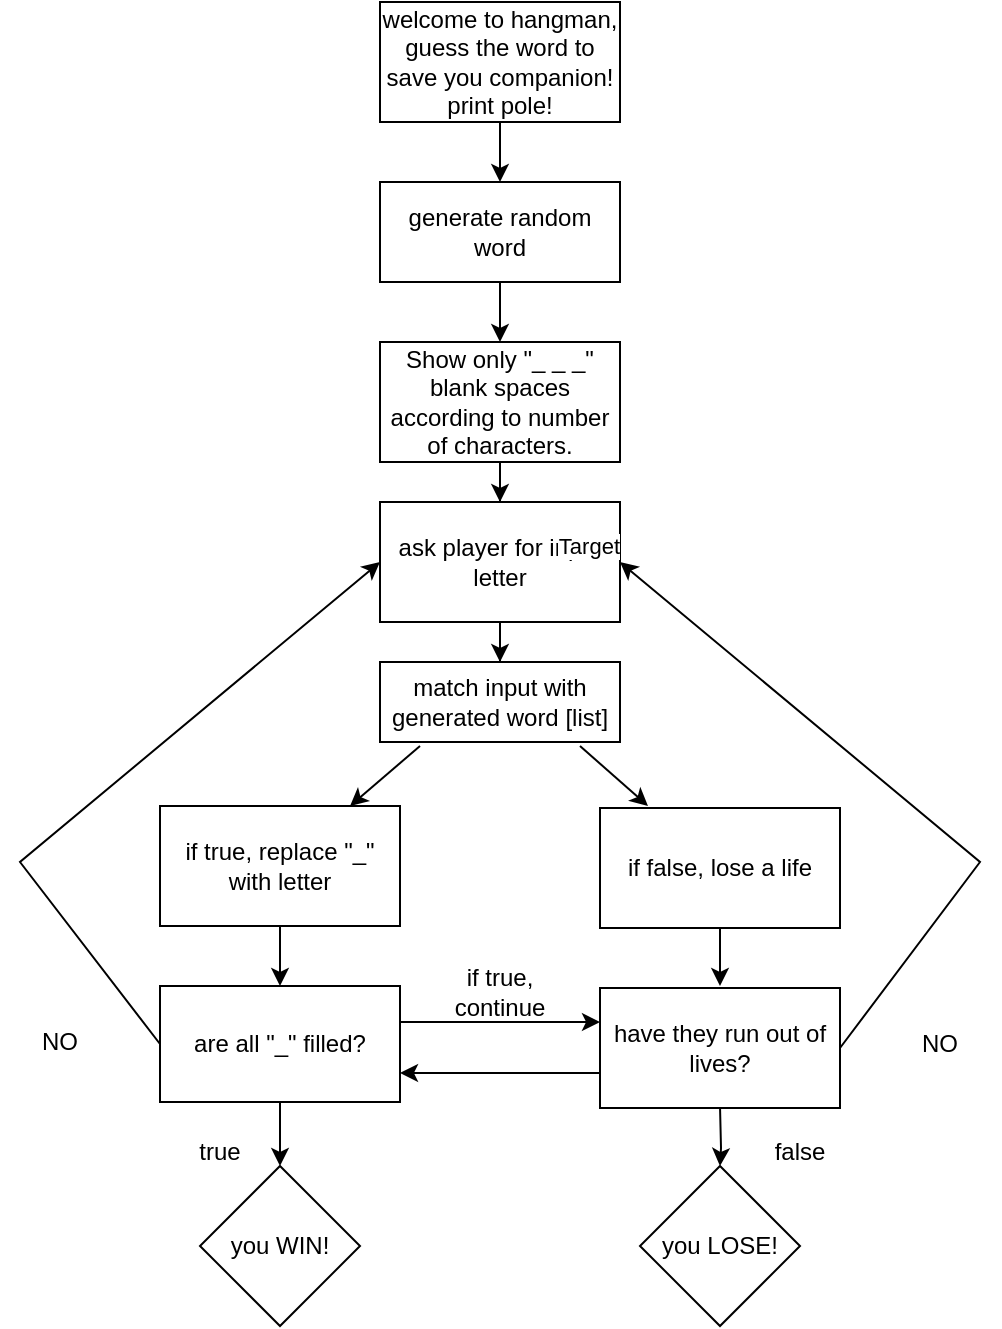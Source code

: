 <mxfile version="16.6.1" type="device"><diagram id="0dRuMY8lBRrED3h2xD8h" name="Page-1"><mxGraphModel dx="1422" dy="762" grid="1" gridSize="10" guides="1" tooltips="1" connect="1" arrows="1" fold="1" page="1" pageScale="1" pageWidth="850" pageHeight="1100" math="0" shadow="0"><root><mxCell id="0"/><mxCell id="1" parent="0"/><mxCell id="yjoX2AYXrkNR0gyMz1S--2" style="edgeStyle=orthogonalEdgeStyle;rounded=0;orthogonalLoop=1;jettySize=auto;html=1;" edge="1" parent="1" source="yjoX2AYXrkNR0gyMz1S--1"><mxGeometry relative="1" as="geometry"><mxPoint x="400" y="120" as="targetPoint"/></mxGeometry></mxCell><mxCell id="yjoX2AYXrkNR0gyMz1S--1" value="welcome to hangman, guess the word to save you companion! print pole!" style="rounded=0;whiteSpace=wrap;html=1;" vertex="1" parent="1"><mxGeometry x="340" y="30" width="120" height="60" as="geometry"/></mxCell><mxCell id="yjoX2AYXrkNR0gyMz1S--5" value="" style="edgeStyle=orthogonalEdgeStyle;rounded=0;orthogonalLoop=1;jettySize=auto;html=1;" edge="1" parent="1" source="yjoX2AYXrkNR0gyMz1S--3" target="yjoX2AYXrkNR0gyMz1S--4"><mxGeometry relative="1" as="geometry"/></mxCell><mxCell id="yjoX2AYXrkNR0gyMz1S--3" value="generate random word" style="rounded=0;whiteSpace=wrap;html=1;" vertex="1" parent="1"><mxGeometry x="340" y="120" width="120" height="50" as="geometry"/></mxCell><mxCell id="yjoX2AYXrkNR0gyMz1S--7" value="" style="edgeStyle=orthogonalEdgeStyle;rounded=0;orthogonalLoop=1;jettySize=auto;html=1;" edge="1" parent="1" source="yjoX2AYXrkNR0gyMz1S--4" target="yjoX2AYXrkNR0gyMz1S--6"><mxGeometry relative="1" as="geometry"/></mxCell><mxCell id="yjoX2AYXrkNR0gyMz1S--4" value="Show only &quot;_ _ _&quot; blank spaces according to number of characters." style="whiteSpace=wrap;html=1;rounded=0;" vertex="1" parent="1"><mxGeometry x="340" y="200" width="120" height="60" as="geometry"/></mxCell><mxCell id="yjoX2AYXrkNR0gyMz1S--9" value="" style="edgeStyle=orthogonalEdgeStyle;rounded=0;orthogonalLoop=1;jettySize=auto;html=1;" edge="1" parent="1" source="yjoX2AYXrkNR0gyMz1S--6" target="yjoX2AYXrkNR0gyMz1S--8"><mxGeometry relative="1" as="geometry"/></mxCell><mxCell id="yjoX2AYXrkNR0gyMz1S--6" value="ask player for input letter" style="whiteSpace=wrap;html=1;rounded=0;" vertex="1" parent="1"><mxGeometry x="340" y="280" width="120" height="60" as="geometry"/></mxCell><mxCell id="yjoX2AYXrkNR0gyMz1S--8" value="match input with generated word [list]" style="whiteSpace=wrap;html=1;rounded=0;" vertex="1" parent="1"><mxGeometry x="340" y="360" width="120" height="40" as="geometry"/></mxCell><mxCell id="yjoX2AYXrkNR0gyMz1S--10" value="" style="endArrow=classic;html=1;rounded=0;entryX=0.2;entryY=0;entryDx=0;entryDy=0;entryPerimeter=0;" edge="1" parent="1"><mxGeometry width="50" height="50" relative="1" as="geometry"><mxPoint x="440" y="402" as="sourcePoint"/><mxPoint x="474" y="432" as="targetPoint"/></mxGeometry></mxCell><mxCell id="yjoX2AYXrkNR0gyMz1S--12" value="" style="endArrow=classic;html=1;rounded=0;" edge="1" parent="1" target="yjoX2AYXrkNR0gyMz1S--13"><mxGeometry width="50" height="50" relative="1" as="geometry"><mxPoint x="360" y="402" as="sourcePoint"/><mxPoint x="320" y="372" as="targetPoint"/></mxGeometry></mxCell><mxCell id="yjoX2AYXrkNR0gyMz1S--18" value="" style="edgeStyle=orthogonalEdgeStyle;rounded=0;orthogonalLoop=1;jettySize=auto;html=1;" edge="1" parent="1" source="yjoX2AYXrkNR0gyMz1S--13" target="yjoX2AYXrkNR0gyMz1S--17"><mxGeometry relative="1" as="geometry"/></mxCell><mxCell id="yjoX2AYXrkNR0gyMz1S--13" value="if true, replace &quot;_&quot; with letter" style="rounded=0;whiteSpace=wrap;html=1;" vertex="1" parent="1"><mxGeometry x="230" y="432" width="120" height="60" as="geometry"/></mxCell><mxCell id="yjoX2AYXrkNR0gyMz1S--22" value="" style="edgeStyle=orthogonalEdgeStyle;rounded=0;orthogonalLoop=1;jettySize=auto;html=1;" edge="1" parent="1"><mxGeometry relative="1" as="geometry"><mxPoint x="510" y="492" as="sourcePoint"/><mxPoint x="510" y="522" as="targetPoint"/></mxGeometry></mxCell><mxCell id="yjoX2AYXrkNR0gyMz1S--14" value="if false, lose a life" style="rounded=0;whiteSpace=wrap;html=1;" vertex="1" parent="1"><mxGeometry x="450" y="433" width="120" height="60" as="geometry"/></mxCell><mxCell id="yjoX2AYXrkNR0gyMz1S--20" value="" style="edgeStyle=orthogonalEdgeStyle;rounded=0;orthogonalLoop=1;jettySize=auto;html=1;" edge="1" parent="1" source="yjoX2AYXrkNR0gyMz1S--17" target="yjoX2AYXrkNR0gyMz1S--19"><mxGeometry relative="1" as="geometry"/></mxCell><mxCell id="yjoX2AYXrkNR0gyMz1S--43" value="" style="edgeStyle=orthogonalEdgeStyle;rounded=0;orthogonalLoop=1;jettySize=auto;html=1;" edge="1" parent="1" source="yjoX2AYXrkNR0gyMz1S--17" target="yjoX2AYXrkNR0gyMz1S--21"><mxGeometry relative="1" as="geometry"><Array as="points"><mxPoint x="420" y="540"/><mxPoint x="420" y="540"/></Array></mxGeometry></mxCell><mxCell id="yjoX2AYXrkNR0gyMz1S--17" value="are all &quot;_&quot; filled?" style="whiteSpace=wrap;html=1;rounded=0;" vertex="1" parent="1"><mxGeometry x="230" y="522" width="120" height="58" as="geometry"/></mxCell><mxCell id="yjoX2AYXrkNR0gyMz1S--19" value="you WIN!" style="rhombus;whiteSpace=wrap;html=1;rounded=0;" vertex="1" parent="1"><mxGeometry x="250" y="612" width="80" height="80" as="geometry"/></mxCell><mxCell id="yjoX2AYXrkNR0gyMz1S--24" value="" style="edgeStyle=orthogonalEdgeStyle;rounded=0;orthogonalLoop=1;jettySize=auto;html=1;" edge="1" parent="1" target="yjoX2AYXrkNR0gyMz1S--23"><mxGeometry relative="1" as="geometry"><mxPoint x="510" y="582" as="sourcePoint"/></mxGeometry></mxCell><mxCell id="yjoX2AYXrkNR0gyMz1S--42" value="" style="edgeStyle=orthogonalEdgeStyle;rounded=0;orthogonalLoop=1;jettySize=auto;html=1;entryX=1;entryY=0.75;entryDx=0;entryDy=0;" edge="1" parent="1" source="yjoX2AYXrkNR0gyMz1S--21" target="yjoX2AYXrkNR0gyMz1S--17"><mxGeometry relative="1" as="geometry"><Array as="points"><mxPoint x="400" y="566"/></Array></mxGeometry></mxCell><mxCell id="yjoX2AYXrkNR0gyMz1S--21" value="have they run out of lives?" style="rounded=0;whiteSpace=wrap;html=1;" vertex="1" parent="1"><mxGeometry x="450" y="523" width="120" height="60" as="geometry"/></mxCell><mxCell id="yjoX2AYXrkNR0gyMz1S--23" value="you LOSE!" style="rhombus;whiteSpace=wrap;html=1;rounded=0;" vertex="1" parent="1"><mxGeometry x="470" y="612" width="80" height="80" as="geometry"/></mxCell><mxCell id="yjoX2AYXrkNR0gyMz1S--29" value="" style="endArrow=classic;html=1;rounded=0;exitX=0;exitY=0.5;exitDx=0;exitDy=0;entryX=0;entryY=0.5;entryDx=0;entryDy=0;" edge="1" parent="1" source="yjoX2AYXrkNR0gyMz1S--17" target="yjoX2AYXrkNR0gyMz1S--6"><mxGeometry relative="1" as="geometry"><mxPoint x="340" y="530" as="sourcePoint"/><mxPoint x="180" y="470" as="targetPoint"/><Array as="points"><mxPoint x="160" y="460"/></Array></mxGeometry></mxCell><mxCell id="yjoX2AYXrkNR0gyMz1S--33" value="" style="endArrow=classic;html=1;rounded=0;exitX=1;exitY=0.5;exitDx=0;exitDy=0;entryX=1;entryY=0.5;entryDx=0;entryDy=0;" edge="1" parent="1" source="yjoX2AYXrkNR0gyMz1S--21" target="yjoX2AYXrkNR0gyMz1S--6"><mxGeometry relative="1" as="geometry"><mxPoint x="340" y="530" as="sourcePoint"/><mxPoint x="640" y="420" as="targetPoint"/><Array as="points"><mxPoint x="640" y="460"/></Array></mxGeometry></mxCell><mxCell id="yjoX2AYXrkNR0gyMz1S--36" value="Target" style="edgeLabel;resizable=0;html=1;align=right;verticalAlign=bottom;" connectable="0" vertex="1" parent="yjoX2AYXrkNR0gyMz1S--33"><mxGeometry x="1" relative="1" as="geometry"/></mxCell><mxCell id="yjoX2AYXrkNR0gyMz1S--44" value="if true, continue" style="text;html=1;strokeColor=none;fillColor=none;align=center;verticalAlign=middle;whiteSpace=wrap;rounded=0;" vertex="1" parent="1"><mxGeometry x="370" y="510" width="60" height="30" as="geometry"/></mxCell><mxCell id="yjoX2AYXrkNR0gyMz1S--45" value="false" style="text;html=1;strokeColor=none;fillColor=none;align=center;verticalAlign=middle;whiteSpace=wrap;rounded=0;" vertex="1" parent="1"><mxGeometry x="520" y="590" width="60" height="30" as="geometry"/></mxCell><mxCell id="yjoX2AYXrkNR0gyMz1S--46" value="true" style="text;html=1;strokeColor=none;fillColor=none;align=center;verticalAlign=middle;whiteSpace=wrap;rounded=0;" vertex="1" parent="1"><mxGeometry x="230" y="590" width="60" height="30" as="geometry"/></mxCell><mxCell id="yjoX2AYXrkNR0gyMz1S--47" value="NO" style="text;html=1;strokeColor=none;fillColor=none;align=center;verticalAlign=middle;whiteSpace=wrap;rounded=0;" vertex="1" parent="1"><mxGeometry x="590" y="536" width="60" height="30" as="geometry"/></mxCell><mxCell id="yjoX2AYXrkNR0gyMz1S--48" value="NO" style="text;html=1;strokeColor=none;fillColor=none;align=center;verticalAlign=middle;whiteSpace=wrap;rounded=0;" vertex="1" parent="1"><mxGeometry x="150" y="535" width="60" height="30" as="geometry"/></mxCell></root></mxGraphModel></diagram></mxfile>